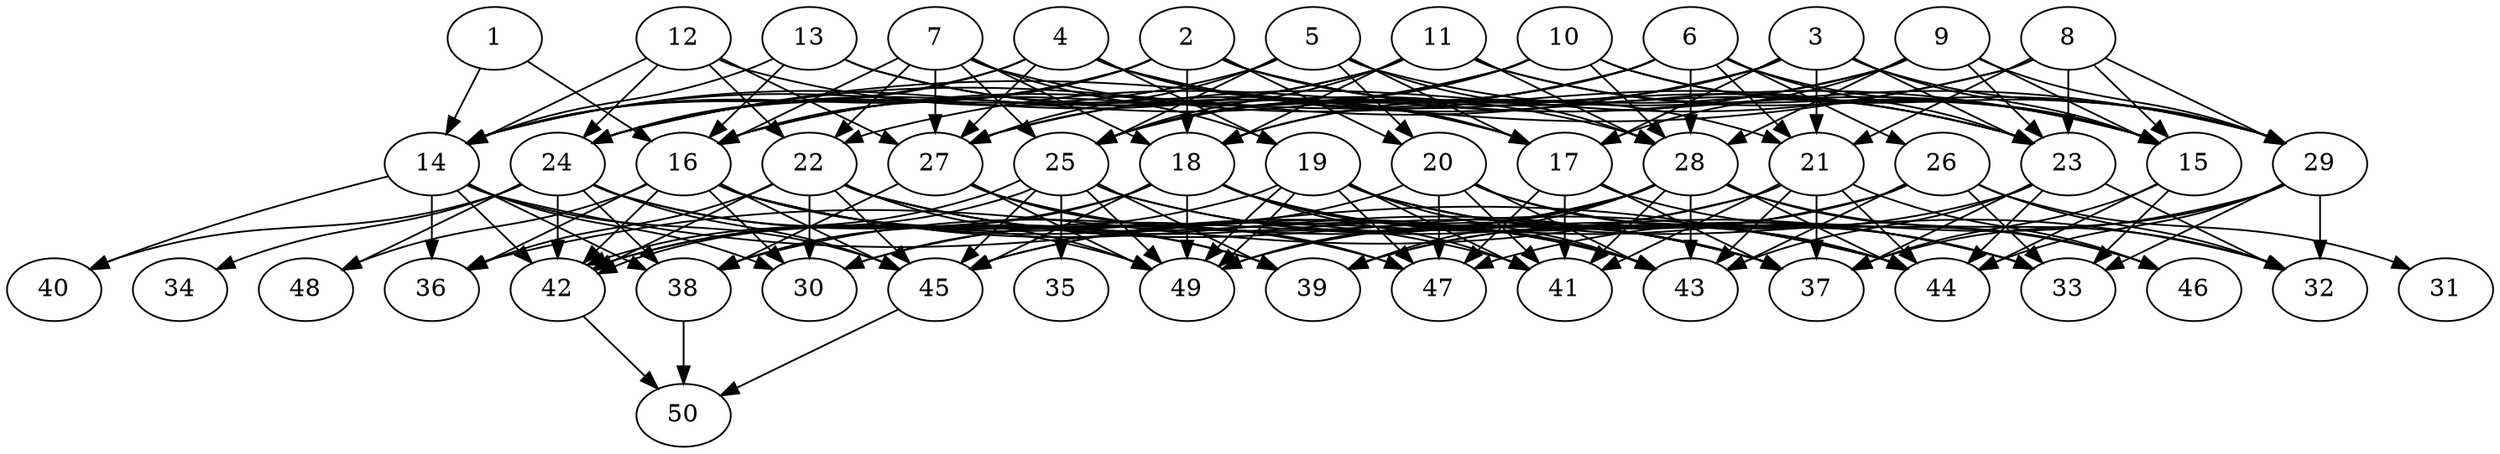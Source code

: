 // DAG (tier=3-complex, mode=data, n=50, ccr=0.515, fat=0.753, density=0.604, regular=0.332, jump=0.320, mindata=4194304, maxdata=33554432)
// DAG automatically generated by daggen at Sun Aug 24 16:33:35 2025
// /home/ermia/Project/Environments/daggen/bin/daggen --dot --ccr 0.515 --fat 0.753 --regular 0.332 --density 0.604 --jump 0.320 --mindata 4194304 --maxdata 33554432 -n 50 
digraph G {
  1 [size="6408768166315288576", alpha="0.09", expect_size="3204384083157644288"]
  1 -> 14 [size ="4129028852154368"]
  1 -> 16 [size ="4129028852154368"]
  2 [size="120108464371408992", alpha="0.19", expect_size="60054232185704496"]
  2 -> 14 [size ="1958558774067200"]
  2 -> 16 [size ="1958558774067200"]
  2 -> 18 [size ="1958558774067200"]
  2 -> 20 [size ="1958558774067200"]
  2 -> 21 [size ="1958558774067200"]
  2 -> 23 [size ="1958558774067200"]
  2 -> 24 [size ="1958558774067200"]
  2 -> 29 [size ="1958558774067200"]
  3 [size="10565877822355811598336", alpha="0.04", expect_size="5282938911177905799168"]
  3 -> 15 [size ="3852065914748928"]
  3 -> 17 [size ="3852065914748928"]
  3 -> 18 [size ="3852065914748928"]
  3 -> 21 [size ="3852065914748928"]
  3 -> 23 [size ="3852065914748928"]
  3 -> 24 [size ="3852065914748928"]
  3 -> 25 [size ="3852065914748928"]
  3 -> 29 [size ="3852065914748928"]
  4 [size="13405374126682400", alpha="0.01", expect_size="6702687063341200"]
  4 -> 14 [size ="954317875970048"]
  4 -> 15 [size ="954317875970048"]
  4 -> 17 [size ="954317875970048"]
  4 -> 19 [size ="954317875970048"]
  4 -> 23 [size ="954317875970048"]
  4 -> 24 [size ="954317875970048"]
  4 -> 27 [size ="954317875970048"]
  5 [size="39741744175168024", alpha="0.01", expect_size="19870872087584012"]
  5 -> 15 [size ="2142118294323200"]
  5 -> 17 [size ="2142118294323200"]
  5 -> 20 [size ="2142118294323200"]
  5 -> 24 [size ="2142118294323200"]
  5 -> 25 [size ="2142118294323200"]
  5 -> 27 [size ="2142118294323200"]
  5 -> 28 [size ="2142118294323200"]
  6 [size="19468374110868093272064", alpha="0.15", expect_size="9734187055434046636032"]
  6 -> 15 [size ="5789527339696128"]
  6 -> 16 [size ="5789527339696128"]
  6 -> 21 [size ="5789527339696128"]
  6 -> 23 [size ="5789527339696128"]
  6 -> 25 [size ="5789527339696128"]
  6 -> 26 [size ="5789527339696128"]
  6 -> 27 [size ="5789527339696128"]
  6 -> 28 [size ="5789527339696128"]
  7 [size="2690281940744579072", alpha="0.10", expect_size="1345140970372289536"]
  7 -> 16 [size ="927311926919168"]
  7 -> 18 [size ="927311926919168"]
  7 -> 19 [size ="927311926919168"]
  7 -> 22 [size ="927311926919168"]
  7 -> 23 [size ="927311926919168"]
  7 -> 25 [size ="927311926919168"]
  7 -> 27 [size ="927311926919168"]
  8 [size="38264246103498920", alpha="0.20", expect_size="19132123051749460"]
  8 -> 15 [size ="1796944657645568"]
  8 -> 21 [size ="1796944657645568"]
  8 -> 23 [size ="1796944657645568"]
  8 -> 24 [size ="1796944657645568"]
  8 -> 27 [size ="1796944657645568"]
  8 -> 29 [size ="1796944657645568"]
  9 [size="4028170016884257280", alpha="0.01", expect_size="2014085008442128640"]
  9 -> 15 [size ="4463077986664448"]
  9 -> 17 [size ="4463077986664448"]
  9 -> 18 [size ="4463077986664448"]
  9 -> 22 [size ="4463077986664448"]
  9 -> 23 [size ="4463077986664448"]
  9 -> 28 [size ="4463077986664448"]
  9 -> 29 [size ="4463077986664448"]
  10 [size="8489270512325501", alpha="0.15", expect_size="4244635256162750"]
  10 -> 14 [size ="545359923249152"]
  10 -> 15 [size ="545359923249152"]
  10 -> 16 [size ="545359923249152"]
  10 -> 25 [size ="545359923249152"]
  10 -> 28 [size ="545359923249152"]
  10 -> 29 [size ="545359923249152"]
  11 [size="8164234427672198905856", alpha="0.15", expect_size="4082117213836099452928"]
  11 -> 14 [size ="3243647348768768"]
  11 -> 15 [size ="3243647348768768"]
  11 -> 18 [size ="3243647348768768"]
  11 -> 24 [size ="3243647348768768"]
  11 -> 25 [size ="3243647348768768"]
  11 -> 28 [size ="3243647348768768"]
  11 -> 29 [size ="3243647348768768"]
  12 [size="42080539193159072", alpha="0.14", expect_size="21040269596579536"]
  12 -> 14 [size ="1131107688906752"]
  12 -> 17 [size ="1131107688906752"]
  12 -> 22 [size ="1131107688906752"]
  12 -> 24 [size ="1131107688906752"]
  12 -> 27 [size ="1131107688906752"]
  13 [size="93402010607274848", alpha="0.10", expect_size="46701005303637424"]
  13 -> 14 [size ="5014730833920000"]
  13 -> 16 [size ="5014730833920000"]
  13 -> 17 [size ="5014730833920000"]
  13 -> 28 [size ="5014730833920000"]
  14 [size="5583668156301312000000", alpha="0.14", expect_size="2791834078150656000000"]
  14 -> 30 [size ="2517887877120000"]
  14 -> 36 [size ="2517887877120000"]
  14 -> 38 [size ="2517887877120000"]
  14 -> 40 [size ="2517887877120000"]
  14 -> 42 [size ="2517887877120000"]
  14 -> 44 [size ="2517887877120000"]
  14 -> 45 [size ="2517887877120000"]
  15 [size="12202115543459149824", alpha="0.00", expect_size="6101057771729574912"]
  15 -> 33 [size ="4256553142059008"]
  15 -> 37 [size ="4256553142059008"]
  15 -> 44 [size ="4256553142059008"]
  16 [size="596527178495406208", alpha="0.16", expect_size="298263589247703104"]
  16 -> 30 [size ="555552711114752"]
  16 -> 36 [size ="555552711114752"]
  16 -> 37 [size ="555552711114752"]
  16 -> 39 [size ="555552711114752"]
  16 -> 41 [size ="555552711114752"]
  16 -> 42 [size ="555552711114752"]
  16 -> 43 [size ="555552711114752"]
  16 -> 45 [size ="555552711114752"]
  16 -> 47 [size ="555552711114752"]
  16 -> 48 [size ="555552711114752"]
  17 [size="4194182445317069824", alpha="0.12", expect_size="2097091222658534912"]
  17 -> 37 [size ="2508595178504192"]
  17 -> 41 [size ="2508595178504192"]
  17 -> 46 [size ="2508595178504192"]
  17 -> 47 [size ="2508595178504192"]
  18 [size="221130239580248512", alpha="0.03", expect_size="110565119790124256"]
  18 -> 33 [size ="3931929313280000"]
  18 -> 37 [size ="3931929313280000"]
  18 -> 38 [size ="3931929313280000"]
  18 -> 41 [size ="3931929313280000"]
  18 -> 42 [size ="3931929313280000"]
  18 -> 43 [size ="3931929313280000"]
  18 -> 45 [size ="3931929313280000"]
  18 -> 49 [size ="3931929313280000"]
  19 [size="178977377287265664", alpha="0.06", expect_size="89488688643632832"]
  19 -> 32 [size ="173131213832192"]
  19 -> 33 [size ="173131213832192"]
  19 -> 41 [size ="173131213832192"]
  19 -> 42 [size ="173131213832192"]
  19 -> 43 [size ="173131213832192"]
  19 -> 47 [size ="173131213832192"]
  19 -> 49 [size ="173131213832192"]
  19 -> 49 [size ="173131213832192"]
  20 [size="20900501642018816000000", alpha="0.10", expect_size="10450250821009408000000"]
  20 -> 30 [size ="6070080634880000"]
  20 -> 33 [size ="6070080634880000"]
  20 -> 41 [size ="6070080634880000"]
  20 -> 43 [size ="6070080634880000"]
  20 -> 44 [size ="6070080634880000"]
  20 -> 47 [size ="6070080634880000"]
  21 [size="18362052154509070336", alpha="0.08", expect_size="9181026077254535168"]
  21 -> 36 [size ="7787136619118592"]
  21 -> 37 [size ="7787136619118592"]
  21 -> 41 [size ="7787136619118592"]
  21 -> 43 [size ="7787136619118592"]
  21 -> 44 [size ="7787136619118592"]
  21 -> 45 [size ="7787136619118592"]
  21 -> 46 [size ="7787136619118592"]
  22 [size="1722979295088932608", alpha="0.00", expect_size="861489647544466304"]
  22 -> 30 [size ="1882406990643200"]
  22 -> 36 [size ="1882406990643200"]
  22 -> 37 [size ="1882406990643200"]
  22 -> 42 [size ="1882406990643200"]
  22 -> 43 [size ="1882406990643200"]
  22 -> 44 [size ="1882406990643200"]
  22 -> 45 [size ="1882406990643200"]
  22 -> 49 [size ="1882406990643200"]
  23 [size="9078921949633520", alpha="0.05", expect_size="4539460974816760"]
  23 -> 32 [size ="417053076881408"]
  23 -> 37 [size ="417053076881408"]
  23 -> 39 [size ="417053076881408"]
  23 -> 43 [size ="417053076881408"]
  23 -> 44 [size ="417053076881408"]
  24 [size="31335508572071616", alpha="0.20", expect_size="15667754286035808"]
  24 -> 34 [size ="3030200392613888"]
  24 -> 38 [size ="3030200392613888"]
  24 -> 39 [size ="3030200392613888"]
  24 -> 40 [size ="3030200392613888"]
  24 -> 42 [size ="3030200392613888"]
  24 -> 45 [size ="3030200392613888"]
  24 -> 48 [size ="3030200392613888"]
  24 -> 49 [size ="3030200392613888"]
  25 [size="7334602103083684069376", alpha="0.03", expect_size="3667301051541842034688"]
  25 -> 33 [size ="3020005213995008"]
  25 -> 35 [size ="3020005213995008"]
  25 -> 39 [size ="3020005213995008"]
  25 -> 42 [size ="3020005213995008"]
  25 -> 42 [size ="3020005213995008"]
  25 -> 44 [size ="3020005213995008"]
  25 -> 45 [size ="3020005213995008"]
  25 -> 49 [size ="3020005213995008"]
  26 [size="16602130665095200768", alpha="0.16", expect_size="8301065332547600384"]
  26 -> 31 [size ="5651522113241088"]
  26 -> 32 [size ="5651522113241088"]
  26 -> 33 [size ="5651522113241088"]
  26 -> 39 [size ="5651522113241088"]
  26 -> 43 [size ="5651522113241088"]
  26 -> 45 [size ="5651522113241088"]
  26 -> 49 [size ="5651522113241088"]
  27 [size="15670699276444504", alpha="0.20", expect_size="7835349638222252"]
  27 -> 37 [size ="784571750678528"]
  27 -> 38 [size ="784571750678528"]
  27 -> 47 [size ="784571750678528"]
  27 -> 49 [size ="784571750678528"]
  28 [size="32482571535613475946496", alpha="0.17", expect_size="16241285767806737973248"]
  28 -> 30 [size ="8144359258062848"]
  28 -> 32 [size ="8144359258062848"]
  28 -> 38 [size ="8144359258062848"]
  28 -> 39 [size ="8144359258062848"]
  28 -> 41 [size ="8144359258062848"]
  28 -> 43 [size ="8144359258062848"]
  28 -> 44 [size ="8144359258062848"]
  28 -> 46 [size ="8144359258062848"]
  28 -> 49 [size ="8144359258062848"]
  29 [size="177242078854858944", alpha="0.02", expect_size="88621039427429472"]
  29 -> 32 [size ="5051717045452800"]
  29 -> 33 [size ="5051717045452800"]
  29 -> 37 [size ="5051717045452800"]
  29 -> 44 [size ="5051717045452800"]
  29 -> 47 [size ="5051717045452800"]
  30 [size="119696462674892016", alpha="0.16", expect_size="59848231337446008"]
  31 [size="8686934197010432000000", alpha="0.02", expect_size="4343467098505216000000"]
  32 [size="931104867735037804544", alpha="0.14", expect_size="465552433867518902272"]
  33 [size="35638208822605483343872", alpha="0.15", expect_size="17819104411302741671936"]
  34 [size="2474854880567697408", alpha="0.15", expect_size="1237427440283848704"]
  35 [size="3068637795288967168", alpha="0.06", expect_size="1534318897644483584"]
  36 [size="77518060069584448", alpha="0.06", expect_size="38759030034792224"]
  37 [size="16272997019298406858752", alpha="0.08", expect_size="8136498509649203429376"]
  38 [size="8820422832786669568", alpha="0.05", expect_size="4410211416393334784"]
  38 -> 50 [size ="4945646125580288"]
  39 [size="88807203410035008", alpha="0.17", expect_size="44403601705017504"]
  40 [size="1903097112214775808", alpha="0.06", expect_size="951548556107387904"]
  41 [size="284497934641781856", alpha="0.12", expect_size="142248967320890928"]
  42 [size="114061138152389872", alpha="0.17", expect_size="57030569076194936"]
  42 -> 50 [size ="3009509429608448"]
  43 [size="5508210918201993", alpha="0.14", expect_size="2754105459100996"]
  44 [size="2510203836316570877952", alpha="0.01", expect_size="1255101918158285438976"]
  45 [size="14205234066094894874624", alpha="0.08", expect_size="7102617033047447437312"]
  45 -> 50 [size ="4692333987627008"]
  46 [size="317152917456127040", alpha="0.11", expect_size="158576458728063520"]
  47 [size="21464917621897179136", alpha="0.03", expect_size="10732458810948589568"]
  48 [size="114678762430671152", alpha="0.08", expect_size="57339381215335576"]
  49 [size="2593959747651809312768", alpha="0.17", expect_size="1296979873825904656384"]
  50 [size="35336322913597982244864", alpha="0.02", expect_size="17668161456798991122432"]
}